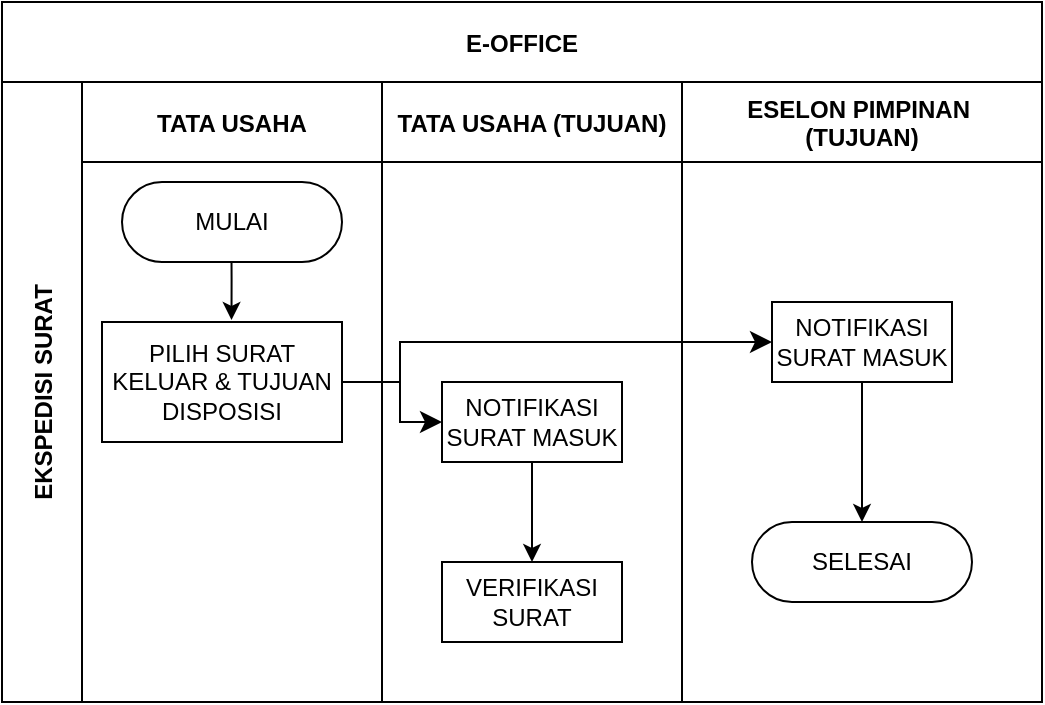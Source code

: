 <mxfile version="24.7.17">
  <diagram name="Page-1" id="bw9Cdeh5ORUAjiQL8e8c">
    <mxGraphModel dx="989" dy="538" grid="1" gridSize="10" guides="1" tooltips="1" connect="1" arrows="1" fold="1" page="1" pageScale="1" pageWidth="850" pageHeight="1100" math="0" shadow="0">
      <root>
        <mxCell id="0" />
        <mxCell id="1" parent="0" />
        <mxCell id="JryNC5uek4CSkGon9X9c-1" value="E-OFFICE" style="shape=table;childLayout=tableLayout;startSize=40;collapsible=0;recursiveResize=0;expand=0;fillColor=none;fontStyle=1" vertex="1" parent="1">
          <mxGeometry x="51" y="530" width="520" height="350" as="geometry" />
        </mxCell>
        <mxCell id="JryNC5uek4CSkGon9X9c-2" value="EKSPEDISI SURAT" style="shape=tableRow;horizontal=0;swimlaneHead=0;swimlaneBody=0;top=0;left=0;bottom=0;right=0;fillColor=none;points=[[0,0.5],[1,0.5]];portConstraint=eastwest;startSize=40;collapsible=0;recursiveResize=0;expand=0;fontStyle=1;" vertex="1" parent="JryNC5uek4CSkGon9X9c-1">
          <mxGeometry y="40" width="520" height="310" as="geometry" />
        </mxCell>
        <mxCell id="JryNC5uek4CSkGon9X9c-3" value="TATA USAHA" style="swimlane;swimlaneHead=0;swimlaneBody=0;connectable=0;fillColor=none;startSize=40;collapsible=0;recursiveResize=0;expand=0;fontStyle=1;" vertex="1" parent="JryNC5uek4CSkGon9X9c-2">
          <mxGeometry x="40" width="150" height="310" as="geometry">
            <mxRectangle width="150" height="310" as="alternateBounds" />
          </mxGeometry>
        </mxCell>
        <mxCell id="JryNC5uek4CSkGon9X9c-4" value="MULAI" style="rounded=1;whiteSpace=wrap;html=1;arcSize=50;" vertex="1" parent="JryNC5uek4CSkGon9X9c-3">
          <mxGeometry x="20" y="50" width="110" height="40" as="geometry" />
        </mxCell>
        <mxCell id="JryNC5uek4CSkGon9X9c-5" style="edgeStyle=orthogonalEdgeStyle;rounded=0;orthogonalLoop=1;jettySize=auto;html=1;" edge="1" parent="JryNC5uek4CSkGon9X9c-3">
          <mxGeometry relative="1" as="geometry">
            <mxPoint x="74.76" y="90" as="sourcePoint" />
            <mxPoint x="74.76" y="119" as="targetPoint" />
            <Array as="points">
              <mxPoint x="74.76" y="99" />
            </Array>
          </mxGeometry>
        </mxCell>
        <mxCell id="JryNC5uek4CSkGon9X9c-8" value="PILIH SURAT KELUAR &amp;amp; TUJUAN DISPOSISI" style="rounded=0;whiteSpace=wrap;html=1;" vertex="1" parent="JryNC5uek4CSkGon9X9c-3">
          <mxGeometry x="10" y="120" width="120" height="60" as="geometry" />
        </mxCell>
        <mxCell id="JryNC5uek4CSkGon9X9c-10" value="TATA USAHA (TUJUAN)" style="swimlane;swimlaneHead=0;swimlaneBody=0;connectable=0;fillColor=none;startSize=40;collapsible=0;recursiveResize=0;expand=0;fontStyle=1;" vertex="1" parent="JryNC5uek4CSkGon9X9c-2">
          <mxGeometry x="190" width="150" height="310" as="geometry">
            <mxRectangle width="150" height="310" as="alternateBounds" />
          </mxGeometry>
        </mxCell>
        <mxCell id="JryNC5uek4CSkGon9X9c-11" value="NOTIFIKASI SURAT MASUK" style="rounded=0;whiteSpace=wrap;html=1;" vertex="1" parent="JryNC5uek4CSkGon9X9c-10">
          <mxGeometry x="30" y="150" width="90" height="40" as="geometry" />
        </mxCell>
        <mxCell id="JryNC5uek4CSkGon9X9c-13" value="" style="endArrow=classic;html=1;rounded=0;entryX=0.5;entryY=0;entryDx=0;entryDy=0;exitX=0.5;exitY=1;exitDx=0;exitDy=0;" edge="1" parent="JryNC5uek4CSkGon9X9c-10" source="JryNC5uek4CSkGon9X9c-11" target="JryNC5uek4CSkGon9X9c-26">
          <mxGeometry width="50" height="50" relative="1" as="geometry">
            <mxPoint x="200" y="410" as="sourcePoint" />
            <mxPoint x="250" y="360" as="targetPoint" />
          </mxGeometry>
        </mxCell>
        <mxCell id="JryNC5uek4CSkGon9X9c-26" value="VERIFIKASI SURAT" style="rounded=0;whiteSpace=wrap;html=1;" vertex="1" parent="JryNC5uek4CSkGon9X9c-10">
          <mxGeometry x="30" y="240" width="90" height="40" as="geometry" />
        </mxCell>
        <mxCell id="JryNC5uek4CSkGon9X9c-14" value="ESELON PIMPINAN &#xa;(TUJUAN)" style="swimlane;swimlaneHead=0;swimlaneBody=0;connectable=0;fillColor=none;startSize=40;collapsible=0;recursiveResize=0;expand=0;fontStyle=1;" vertex="1" parent="JryNC5uek4CSkGon9X9c-2">
          <mxGeometry x="340" width="180" height="310" as="geometry">
            <mxRectangle width="180" height="310" as="alternateBounds" />
          </mxGeometry>
        </mxCell>
        <mxCell id="JryNC5uek4CSkGon9X9c-15" value="NOTIFIKASI SURAT MASUK" style="rounded=0;whiteSpace=wrap;html=1;" vertex="1" parent="JryNC5uek4CSkGon9X9c-14">
          <mxGeometry x="45" y="110" width="90" height="40" as="geometry" />
        </mxCell>
        <mxCell id="JryNC5uek4CSkGon9X9c-7" value="SELESAI" style="rounded=1;whiteSpace=wrap;html=1;arcSize=50;" vertex="1" parent="JryNC5uek4CSkGon9X9c-14">
          <mxGeometry x="35" y="220" width="110" height="40" as="geometry" />
        </mxCell>
        <mxCell id="JryNC5uek4CSkGon9X9c-9" value="" style="endArrow=classic;html=1;rounded=0;entryX=0.5;entryY=0;entryDx=0;entryDy=0;exitX=0.5;exitY=1;exitDx=0;exitDy=0;" edge="1" parent="JryNC5uek4CSkGon9X9c-14" source="JryNC5uek4CSkGon9X9c-15" target="JryNC5uek4CSkGon9X9c-7">
          <mxGeometry width="50" height="50" relative="1" as="geometry">
            <mxPoint x="-225" y="490" as="sourcePoint" />
            <mxPoint x="-210" y="380" as="targetPoint" />
          </mxGeometry>
        </mxCell>
        <mxCell id="JryNC5uek4CSkGon9X9c-22" value="" style="edgeStyle=segmentEdgeStyle;endArrow=classic;html=1;curved=0;rounded=0;endSize=8;startSize=8;exitX=1;exitY=0.5;exitDx=0;exitDy=0;entryX=0;entryY=0.5;entryDx=0;entryDy=0;" edge="1" parent="JryNC5uek4CSkGon9X9c-2" source="JryNC5uek4CSkGon9X9c-8" target="JryNC5uek4CSkGon9X9c-11">
          <mxGeometry width="50" height="50" relative="1" as="geometry">
            <mxPoint x="112.5" y="180" as="sourcePoint" />
            <mxPoint x="650" y="170" as="targetPoint" />
            <Array as="points">
              <mxPoint x="199" y="150" />
              <mxPoint x="199" y="170" />
            </Array>
          </mxGeometry>
        </mxCell>
        <mxCell id="JryNC5uek4CSkGon9X9c-28" value="" style="edgeStyle=segmentEdgeStyle;endArrow=classic;html=1;curved=0;rounded=0;endSize=8;startSize=8;exitX=1;exitY=0.5;exitDx=0;exitDy=0;entryX=0;entryY=0.5;entryDx=0;entryDy=0;" edge="1" parent="JryNC5uek4CSkGon9X9c-2" source="JryNC5uek4CSkGon9X9c-8" target="JryNC5uek4CSkGon9X9c-15">
          <mxGeometry width="50" height="50" relative="1" as="geometry">
            <mxPoint x="180" y="160" as="sourcePoint" />
            <mxPoint x="369" y="130" as="targetPoint" />
            <Array as="points">
              <mxPoint x="199" y="150" />
              <mxPoint x="199" y="130" />
            </Array>
          </mxGeometry>
        </mxCell>
      </root>
    </mxGraphModel>
  </diagram>
</mxfile>
